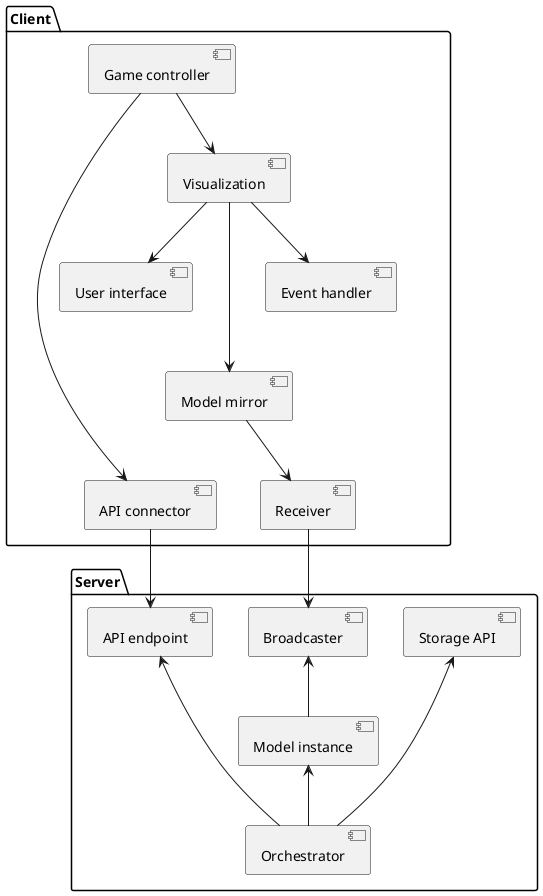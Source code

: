 @startuml
'https://plantuml.com/component-diagram

package "Server" {
    component "API endpoint" as endpoint
    component "Broadcaster" as broadcaster
    component "Model instance" as model
    component "Orchestrator" as orchestrator
    component "Storage API" as storage

    orchestrator -up-> endpoint
    orchestrator -up-> model
    orchestrator -up-> storage
    model -[hidden]up-> endpoint
    model -up-> broadcaster
    model -[hidden]up-> storage
}

package "Client" {
    component "Event handler" as event
    component "Game controller" as controller
    component "Model mirror" as mirror
    component "Receiver" as receiver
    component "API connector" as connector
    component "Visualization" as visualization
    component "User interface" as ui

    controller -down-> visualization
    controller -down-> connector
    visualization -[hidden]down-> receiver
    visualization -down-> event
    visualization -down-> ui
    visualization -down-> mirror
    event -[hidden]-> mirror
    event -[hidden]-> receiver
    event -[hidden]-> connector
    ui -[hidden]-> mirror
    ui -[hidden]-> receiver
    ui -[hidden]-> connector
    mirror -[hidden]-> connector
    mirror --> receiver
}

receiver --> broadcaster
connector --> endpoint

@enduml